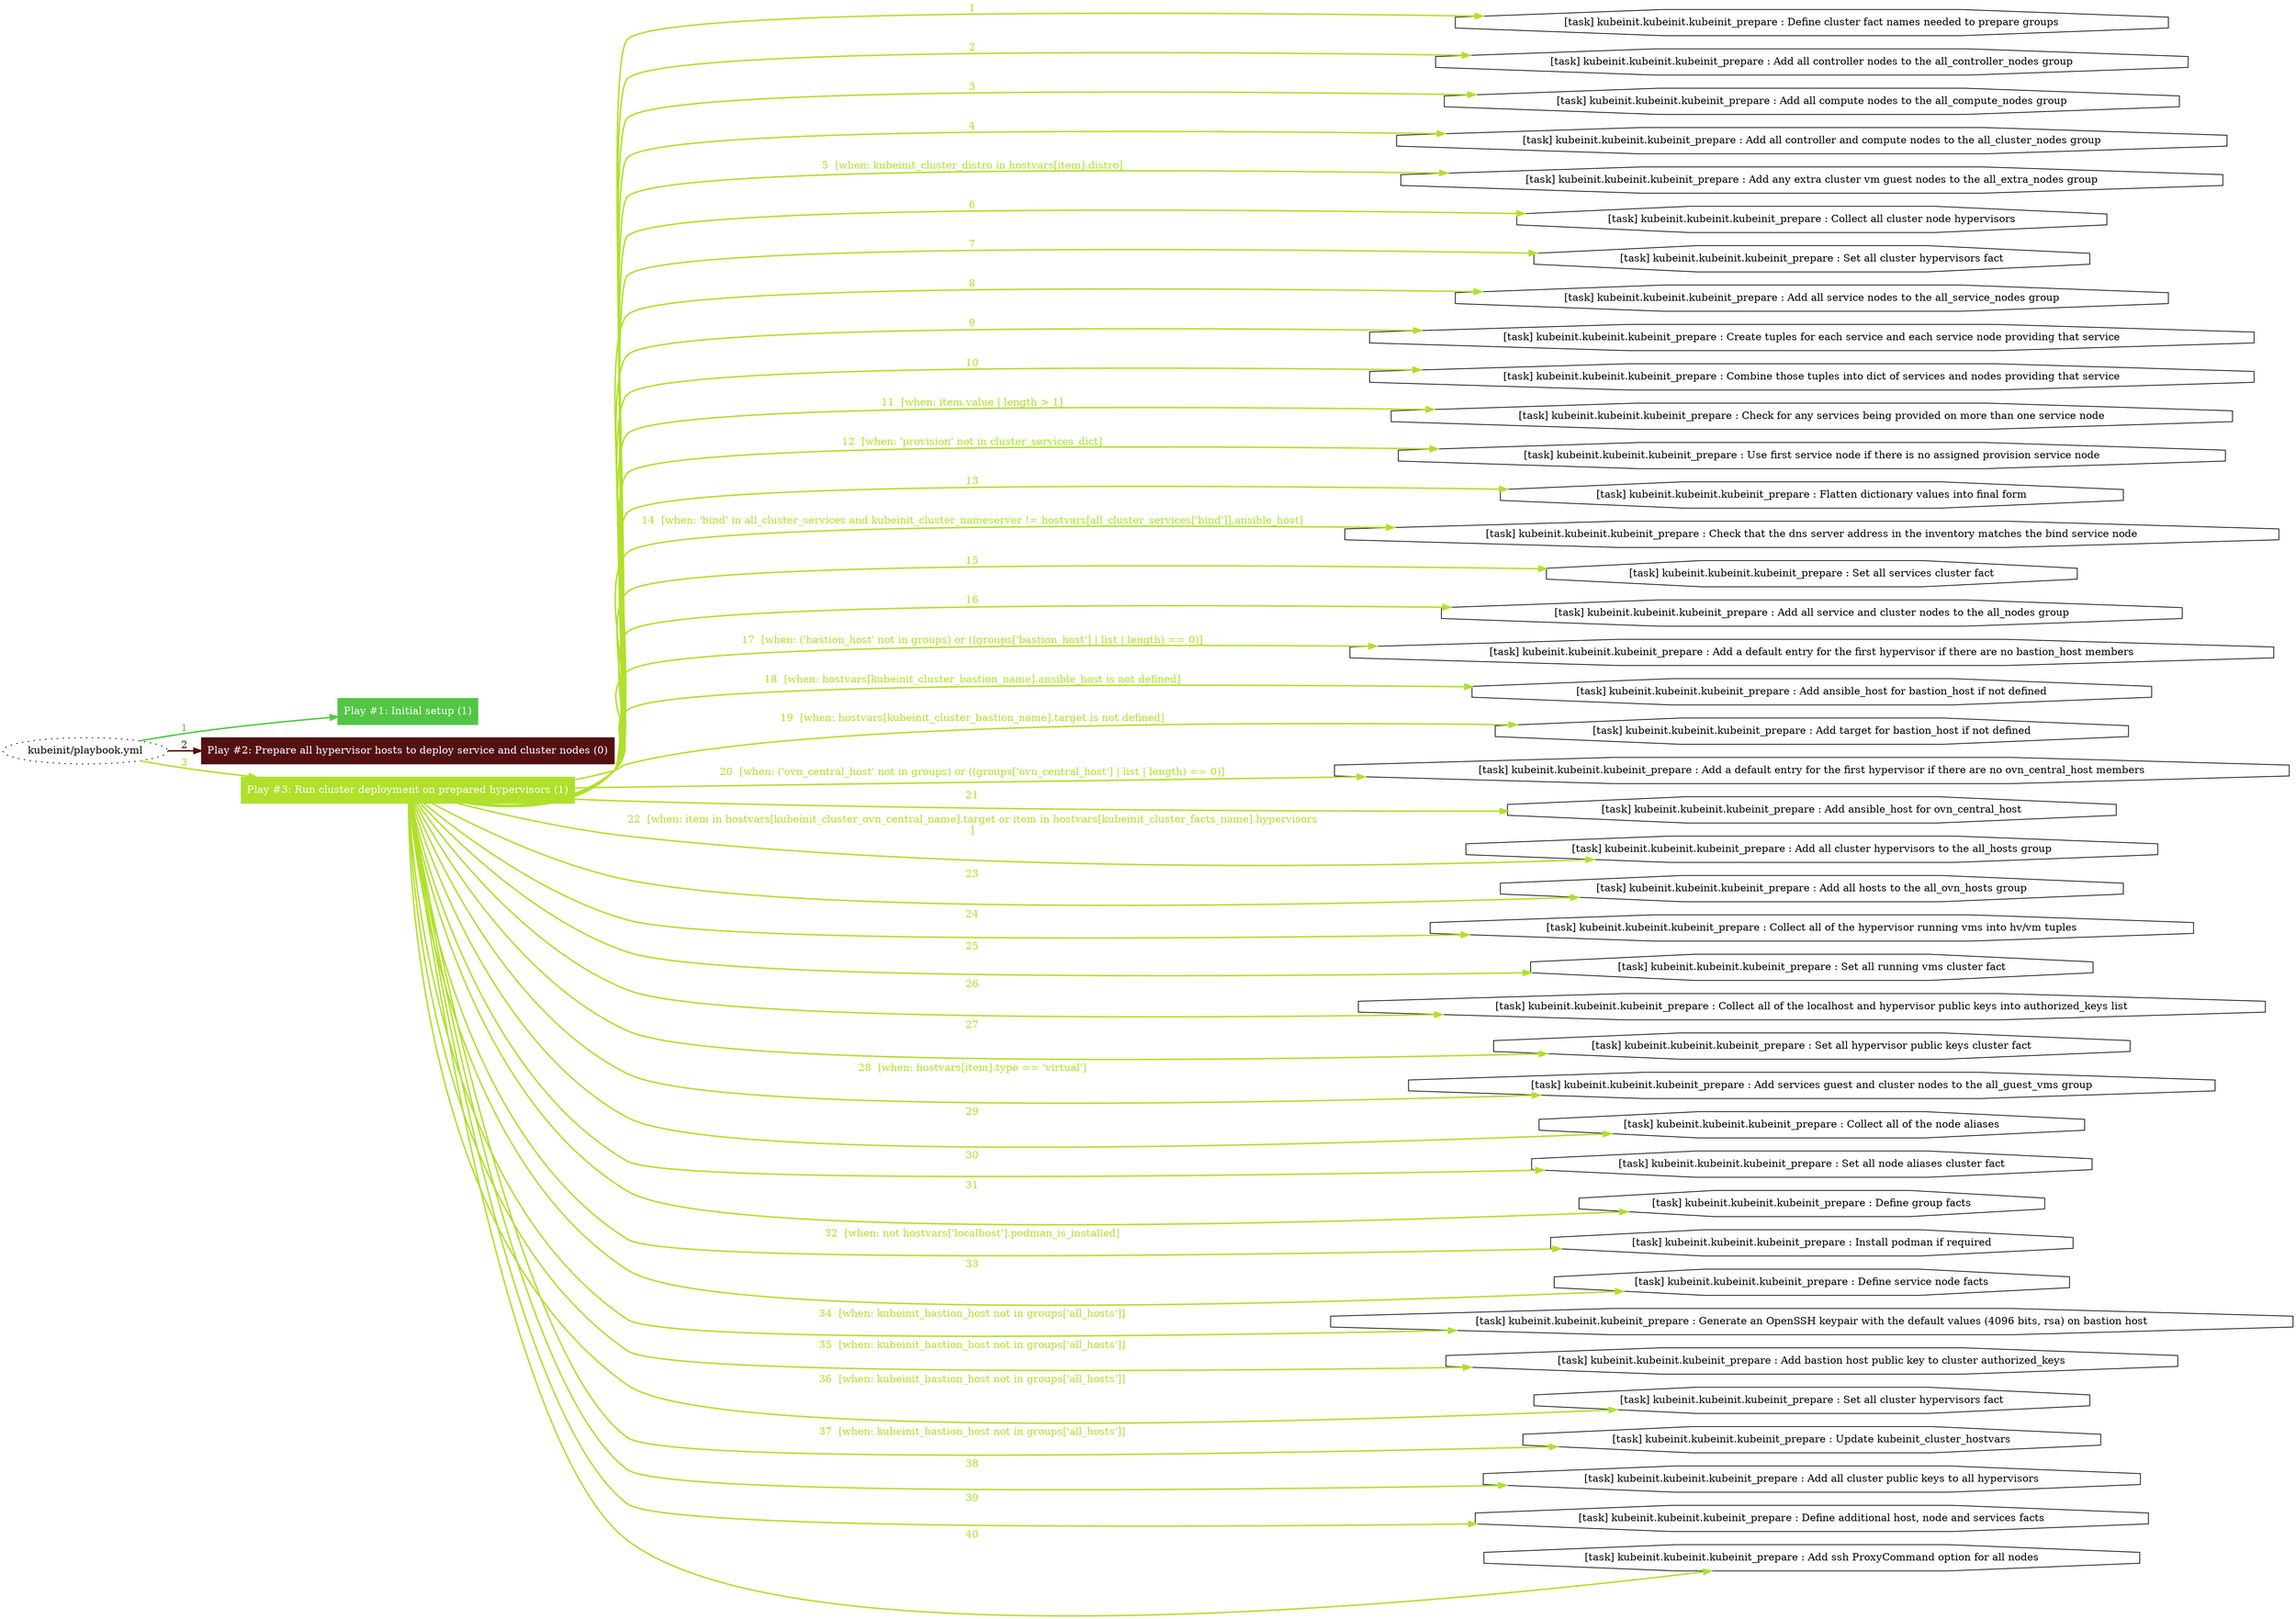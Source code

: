digraph "kubeinit/playbook.yml "{
	graph [concentrate=true ordering=in rankdir=LR ratio=fill]
	edge [esep=5 sep=10]
	"kubeinit/playbook.yml" [id=root_node style=dotted]
	subgraph "Play #1: Initial setup (1) "{
		"Play #1: Initial setup (1)" [color="#52c644" fontcolor="#ffffff" id="play_f0835e42-172a-443a-95ce-f7d808db10f2" shape=box style=filled tooltip=localhost]
		"kubeinit/playbook.yml" -> "Play #1: Initial setup (1)" [label=1 color="#52c644" fontcolor="#52c644" id="edge_5ce60766-03d2-4efa-b23f-63993c437ffe" style=bold]
	}
	subgraph "Play #2: Prepare all hypervisor hosts to deploy service and cluster nodes (0) "{
		"Play #2: Prepare all hypervisor hosts to deploy service and cluster nodes (0)" [color="#541112" fontcolor="#ffffff" id="play_942d471a-2d5f-4cef-b965-25813ba33e0b" shape=box style=filled tooltip=""]
		"kubeinit/playbook.yml" -> "Play #2: Prepare all hypervisor hosts to deploy service and cluster nodes (0)" [label=2 color="#541112" fontcolor="#541112" id="edge_bc1e70c4-58cb-497d-9e0c-03e694efd369" style=bold]
	}
	subgraph "Play #3: Run cluster deployment on prepared hypervisors (1) "{
		"Play #3: Run cluster deployment on prepared hypervisors (1)" [color="#afe02b" fontcolor="#ffffff" id="play_f4335eb0-b390-4809-981e-b21c1ea7fb3a" shape=box style=filled tooltip=localhost]
		"kubeinit/playbook.yml" -> "Play #3: Run cluster deployment on prepared hypervisors (1)" [label=3 color="#afe02b" fontcolor="#afe02b" id="edge_87ff2937-7a73-436c-a455-40384f11422d" style=bold]
		"task_a5806614-7ff0-4242-996b-f66f42a12f9b" [label="[task] kubeinit.kubeinit.kubeinit_prepare : Define cluster fact names needed to prepare groups" id="task_a5806614-7ff0-4242-996b-f66f42a12f9b" shape=octagon tooltip="[task] kubeinit.kubeinit.kubeinit_prepare : Define cluster fact names needed to prepare groups"]
		"Play #3: Run cluster deployment on prepared hypervisors (1)" -> "task_a5806614-7ff0-4242-996b-f66f42a12f9b" [label=1 color="#afe02b" fontcolor="#afe02b" id="edge_08cfb3eb-a59c-40bd-8ab0-26fddabae1b2" style=bold]
		"task_52aeb224-e995-40ce-940c-892b398ff796" [label="[task] kubeinit.kubeinit.kubeinit_prepare : Add all controller nodes to the all_controller_nodes group" id="task_52aeb224-e995-40ce-940c-892b398ff796" shape=octagon tooltip="[task] kubeinit.kubeinit.kubeinit_prepare : Add all controller nodes to the all_controller_nodes group"]
		"Play #3: Run cluster deployment on prepared hypervisors (1)" -> "task_52aeb224-e995-40ce-940c-892b398ff796" [label=2 color="#afe02b" fontcolor="#afe02b" id="edge_4d910502-b78b-42d7-b875-514d363cb0c3" style=bold]
		"task_416e5a1b-7467-41f2-be3f-7a4304f9d6f5" [label="[task] kubeinit.kubeinit.kubeinit_prepare : Add all compute nodes to the all_compute_nodes group" id="task_416e5a1b-7467-41f2-be3f-7a4304f9d6f5" shape=octagon tooltip="[task] kubeinit.kubeinit.kubeinit_prepare : Add all compute nodes to the all_compute_nodes group"]
		"Play #3: Run cluster deployment on prepared hypervisors (1)" -> "task_416e5a1b-7467-41f2-be3f-7a4304f9d6f5" [label=3 color="#afe02b" fontcolor="#afe02b" id="edge_d39f66a7-6a56-4ebe-92cb-404eb28a4592" style=bold]
		"task_cec17a6a-92e7-498c-b961-6e4c77864ff4" [label="[task] kubeinit.kubeinit.kubeinit_prepare : Add all controller and compute nodes to the all_cluster_nodes group" id="task_cec17a6a-92e7-498c-b961-6e4c77864ff4" shape=octagon tooltip="[task] kubeinit.kubeinit.kubeinit_prepare : Add all controller and compute nodes to the all_cluster_nodes group"]
		"Play #3: Run cluster deployment on prepared hypervisors (1)" -> "task_cec17a6a-92e7-498c-b961-6e4c77864ff4" [label=4 color="#afe02b" fontcolor="#afe02b" id="edge_5863477f-3abe-4a79-8a3c-d2e343e1827d" style=bold]
		"task_3805a3bc-1c28-4949-8fd0-f330b2de6473" [label="[task] kubeinit.kubeinit.kubeinit_prepare : Add any extra cluster vm guest nodes to the all_extra_nodes group" id="task_3805a3bc-1c28-4949-8fd0-f330b2de6473" shape=octagon tooltip="[task] kubeinit.kubeinit.kubeinit_prepare : Add any extra cluster vm guest nodes to the all_extra_nodes group"]
		"Play #3: Run cluster deployment on prepared hypervisors (1)" -> "task_3805a3bc-1c28-4949-8fd0-f330b2de6473" [label="5  [when: kubeinit_cluster_distro in hostvars[item].distro]" color="#afe02b" fontcolor="#afe02b" id="edge_512a441f-d92d-4beb-bd79-fe01d990459f" style=bold]
		"task_5b5586f5-a19c-4157-81c3-10e56bcbf45b" [label="[task] kubeinit.kubeinit.kubeinit_prepare : Collect all cluster node hypervisors" id="task_5b5586f5-a19c-4157-81c3-10e56bcbf45b" shape=octagon tooltip="[task] kubeinit.kubeinit.kubeinit_prepare : Collect all cluster node hypervisors"]
		"Play #3: Run cluster deployment on prepared hypervisors (1)" -> "task_5b5586f5-a19c-4157-81c3-10e56bcbf45b" [label=6 color="#afe02b" fontcolor="#afe02b" id="edge_579e13fe-c14e-4131-8a85-be1f9471cd77" style=bold]
		"task_db291387-d7aa-47af-8eea-d62e0867f9bc" [label="[task] kubeinit.kubeinit.kubeinit_prepare : Set all cluster hypervisors fact" id="task_db291387-d7aa-47af-8eea-d62e0867f9bc" shape=octagon tooltip="[task] kubeinit.kubeinit.kubeinit_prepare : Set all cluster hypervisors fact"]
		"Play #3: Run cluster deployment on prepared hypervisors (1)" -> "task_db291387-d7aa-47af-8eea-d62e0867f9bc" [label=7 color="#afe02b" fontcolor="#afe02b" id="edge_cbe89909-e3cc-4198-9615-e51c2e05d91a" style=bold]
		"task_bc176370-75e0-46b9-ad2e-8c80dbe5b00a" [label="[task] kubeinit.kubeinit.kubeinit_prepare : Add all service nodes to the all_service_nodes group" id="task_bc176370-75e0-46b9-ad2e-8c80dbe5b00a" shape=octagon tooltip="[task] kubeinit.kubeinit.kubeinit_prepare : Add all service nodes to the all_service_nodes group"]
		"Play #3: Run cluster deployment on prepared hypervisors (1)" -> "task_bc176370-75e0-46b9-ad2e-8c80dbe5b00a" [label=8 color="#afe02b" fontcolor="#afe02b" id="edge_a4ea545b-88c7-4bd6-b964-79c3ef05faeb" style=bold]
		"task_2781bcce-bc1f-44b4-ae37-82d762b10933" [label="[task] kubeinit.kubeinit.kubeinit_prepare : Create tuples for each service and each service node providing that service" id="task_2781bcce-bc1f-44b4-ae37-82d762b10933" shape=octagon tooltip="[task] kubeinit.kubeinit.kubeinit_prepare : Create tuples for each service and each service node providing that service"]
		"Play #3: Run cluster deployment on prepared hypervisors (1)" -> "task_2781bcce-bc1f-44b4-ae37-82d762b10933" [label=9 color="#afe02b" fontcolor="#afe02b" id="edge_e3a498e4-cc53-4d51-97cc-46a41366e688" style=bold]
		"task_75128665-a201-4d32-afc2-cbd54e0498ca" [label="[task] kubeinit.kubeinit.kubeinit_prepare : Combine those tuples into dict of services and nodes providing that service" id="task_75128665-a201-4d32-afc2-cbd54e0498ca" shape=octagon tooltip="[task] kubeinit.kubeinit.kubeinit_prepare : Combine those tuples into dict of services and nodes providing that service"]
		"Play #3: Run cluster deployment on prepared hypervisors (1)" -> "task_75128665-a201-4d32-afc2-cbd54e0498ca" [label=10 color="#afe02b" fontcolor="#afe02b" id="edge_bcb52147-d9db-41b5-9276-b3d5fcf88dde" style=bold]
		"task_03d5beab-231c-48c7-bf33-c64f681633c7" [label="[task] kubeinit.kubeinit.kubeinit_prepare : Check for any services being provided on more than one service node" id="task_03d5beab-231c-48c7-bf33-c64f681633c7" shape=octagon tooltip="[task] kubeinit.kubeinit.kubeinit_prepare : Check for any services being provided on more than one service node"]
		"Play #3: Run cluster deployment on prepared hypervisors (1)" -> "task_03d5beab-231c-48c7-bf33-c64f681633c7" [label="11  [when: item.value | length > 1]" color="#afe02b" fontcolor="#afe02b" id="edge_5c76a528-b419-480e-bc60-1a0b733c7877" style=bold]
		"task_d4f5b08b-1f3f-4b2c-ab3a-eca97e970c2d" [label="[task] kubeinit.kubeinit.kubeinit_prepare : Use first service node if there is no assigned provision service node" id="task_d4f5b08b-1f3f-4b2c-ab3a-eca97e970c2d" shape=octagon tooltip="[task] kubeinit.kubeinit.kubeinit_prepare : Use first service node if there is no assigned provision service node"]
		"Play #3: Run cluster deployment on prepared hypervisors (1)" -> "task_d4f5b08b-1f3f-4b2c-ab3a-eca97e970c2d" [label="12  [when: 'provision' not in cluster_services_dict]" color="#afe02b" fontcolor="#afe02b" id="edge_84151bd7-250f-4013-a4db-deb4bff9228d" style=bold]
		"task_272d858f-fac8-4333-9799-590ff1eab489" [label="[task] kubeinit.kubeinit.kubeinit_prepare : Flatten dictionary values into final form" id="task_272d858f-fac8-4333-9799-590ff1eab489" shape=octagon tooltip="[task] kubeinit.kubeinit.kubeinit_prepare : Flatten dictionary values into final form"]
		"Play #3: Run cluster deployment on prepared hypervisors (1)" -> "task_272d858f-fac8-4333-9799-590ff1eab489" [label=13 color="#afe02b" fontcolor="#afe02b" id="edge_2e358e5e-4920-48ba-8e02-d90183baf7f5" style=bold]
		"task_497e8fec-6944-4ff6-b5df-9b5b2a27ffa3" [label="[task] kubeinit.kubeinit.kubeinit_prepare : Check that the dns server address in the inventory matches the bind service node" id="task_497e8fec-6944-4ff6-b5df-9b5b2a27ffa3" shape=octagon tooltip="[task] kubeinit.kubeinit.kubeinit_prepare : Check that the dns server address in the inventory matches the bind service node"]
		"Play #3: Run cluster deployment on prepared hypervisors (1)" -> "task_497e8fec-6944-4ff6-b5df-9b5b2a27ffa3" [label="14  [when: 'bind' in all_cluster_services and kubeinit_cluster_nameserver != hostvars[all_cluster_services['bind']].ansible_host]" color="#afe02b" fontcolor="#afe02b" id="edge_6ef33542-a8f3-4749-8094-782ea28a93a2" style=bold]
		"task_1c7174e3-8a16-4a79-8dc5-48c2a5312e07" [label="[task] kubeinit.kubeinit.kubeinit_prepare : Set all services cluster fact" id="task_1c7174e3-8a16-4a79-8dc5-48c2a5312e07" shape=octagon tooltip="[task] kubeinit.kubeinit.kubeinit_prepare : Set all services cluster fact"]
		"Play #3: Run cluster deployment on prepared hypervisors (1)" -> "task_1c7174e3-8a16-4a79-8dc5-48c2a5312e07" [label=15 color="#afe02b" fontcolor="#afe02b" id="edge_9a72d55e-e3bd-473e-8708-fb739f8dde18" style=bold]
		"task_b48ee168-a11c-4534-9c02-da518737fbb0" [label="[task] kubeinit.kubeinit.kubeinit_prepare : Add all service and cluster nodes to the all_nodes group" id="task_b48ee168-a11c-4534-9c02-da518737fbb0" shape=octagon tooltip="[task] kubeinit.kubeinit.kubeinit_prepare : Add all service and cluster nodes to the all_nodes group"]
		"Play #3: Run cluster deployment on prepared hypervisors (1)" -> "task_b48ee168-a11c-4534-9c02-da518737fbb0" [label=16 color="#afe02b" fontcolor="#afe02b" id="edge_eb404730-3045-487d-82d1-21158dfad01c" style=bold]
		"task_cb758a5e-dea1-4506-8b5e-15ccd1803a99" [label="[task] kubeinit.kubeinit.kubeinit_prepare : Add a default entry for the first hypervisor if there are no bastion_host members" id="task_cb758a5e-dea1-4506-8b5e-15ccd1803a99" shape=octagon tooltip="[task] kubeinit.kubeinit.kubeinit_prepare : Add a default entry for the first hypervisor if there are no bastion_host members"]
		"Play #3: Run cluster deployment on prepared hypervisors (1)" -> "task_cb758a5e-dea1-4506-8b5e-15ccd1803a99" [label="17  [when: ('bastion_host' not in groups) or ((groups['bastion_host'] | list | length) == 0)]" color="#afe02b" fontcolor="#afe02b" id="edge_1a84a5c1-4837-4c3f-841f-e98029859c1f" style=bold]
		"task_a3a5ed18-6a40-4cc1-b59c-3f804d430ba0" [label="[task] kubeinit.kubeinit.kubeinit_prepare : Add ansible_host for bastion_host if not defined" id="task_a3a5ed18-6a40-4cc1-b59c-3f804d430ba0" shape=octagon tooltip="[task] kubeinit.kubeinit.kubeinit_prepare : Add ansible_host for bastion_host if not defined"]
		"Play #3: Run cluster deployment on prepared hypervisors (1)" -> "task_a3a5ed18-6a40-4cc1-b59c-3f804d430ba0" [label="18  [when: hostvars[kubeinit_cluster_bastion_name].ansible_host is not defined]" color="#afe02b" fontcolor="#afe02b" id="edge_ad777bf3-03dd-406c-a0d2-c19b5315842a" style=bold]
		"task_58556ef8-f8e9-4e93-b1de-7410461b2141" [label="[task] kubeinit.kubeinit.kubeinit_prepare : Add target for bastion_host if not defined" id="task_58556ef8-f8e9-4e93-b1de-7410461b2141" shape=octagon tooltip="[task] kubeinit.kubeinit.kubeinit_prepare : Add target for bastion_host if not defined"]
		"Play #3: Run cluster deployment on prepared hypervisors (1)" -> "task_58556ef8-f8e9-4e93-b1de-7410461b2141" [label="19  [when: hostvars[kubeinit_cluster_bastion_name].target is not defined]" color="#afe02b" fontcolor="#afe02b" id="edge_589ae231-8522-4706-913d-cf123bde2712" style=bold]
		"task_5139ff14-7cb3-43a4-bb32-469b8fc275e6" [label="[task] kubeinit.kubeinit.kubeinit_prepare : Add a default entry for the first hypervisor if there are no ovn_central_host members" id="task_5139ff14-7cb3-43a4-bb32-469b8fc275e6" shape=octagon tooltip="[task] kubeinit.kubeinit.kubeinit_prepare : Add a default entry for the first hypervisor if there are no ovn_central_host members"]
		"Play #3: Run cluster deployment on prepared hypervisors (1)" -> "task_5139ff14-7cb3-43a4-bb32-469b8fc275e6" [label="20  [when: ('ovn_central_host' not in groups) or ((groups['ovn_central_host'] | list | length) == 0)]" color="#afe02b" fontcolor="#afe02b" id="edge_dec48960-7781-4f6f-a2ee-9f8407f7d2d5" style=bold]
		"task_bbe7bb58-6510-403d-8e80-350a291252c7" [label="[task] kubeinit.kubeinit.kubeinit_prepare : Add ansible_host for ovn_central_host" id="task_bbe7bb58-6510-403d-8e80-350a291252c7" shape=octagon tooltip="[task] kubeinit.kubeinit.kubeinit_prepare : Add ansible_host for ovn_central_host"]
		"Play #3: Run cluster deployment on prepared hypervisors (1)" -> "task_bbe7bb58-6510-403d-8e80-350a291252c7" [label=21 color="#afe02b" fontcolor="#afe02b" id="edge_a3c18eb0-e60c-48e1-9257-ff644cc619ec" style=bold]
		"task_f2ae80f2-81f1-4de1-b657-7df96c19febf" [label="[task] kubeinit.kubeinit.kubeinit_prepare : Add all cluster hypervisors to the all_hosts group" id="task_f2ae80f2-81f1-4de1-b657-7df96c19febf" shape=octagon tooltip="[task] kubeinit.kubeinit.kubeinit_prepare : Add all cluster hypervisors to the all_hosts group"]
		"Play #3: Run cluster deployment on prepared hypervisors (1)" -> "task_f2ae80f2-81f1-4de1-b657-7df96c19febf" [label="22  [when: item in hostvars[kubeinit_cluster_ovn_central_name].target or item in hostvars[kubeinit_cluster_facts_name].hypervisors
]" color="#afe02b" fontcolor="#afe02b" id="edge_3575b790-1b81-4d14-8b4b-bc487962f767" style=bold]
		"task_c9bfd5e0-66df-4ae1-a273-d1e57077cb56" [label="[task] kubeinit.kubeinit.kubeinit_prepare : Add all hosts to the all_ovn_hosts group" id="task_c9bfd5e0-66df-4ae1-a273-d1e57077cb56" shape=octagon tooltip="[task] kubeinit.kubeinit.kubeinit_prepare : Add all hosts to the all_ovn_hosts group"]
		"Play #3: Run cluster deployment on prepared hypervisors (1)" -> "task_c9bfd5e0-66df-4ae1-a273-d1e57077cb56" [label=23 color="#afe02b" fontcolor="#afe02b" id="edge_5f22a5cc-3f34-4677-8ace-c4000de7e1cb" style=bold]
		"task_fd9b6862-426d-4101-8877-8574cb053a78" [label="[task] kubeinit.kubeinit.kubeinit_prepare : Collect all of the hypervisor running vms into hv/vm tuples" id="task_fd9b6862-426d-4101-8877-8574cb053a78" shape=octagon tooltip="[task] kubeinit.kubeinit.kubeinit_prepare : Collect all of the hypervisor running vms into hv/vm tuples"]
		"Play #3: Run cluster deployment on prepared hypervisors (1)" -> "task_fd9b6862-426d-4101-8877-8574cb053a78" [label=24 color="#afe02b" fontcolor="#afe02b" id="edge_4b50b253-f0f4-411b-92c8-cc466c29c37f" style=bold]
		"task_9f70aa6d-58c3-4215-b48f-7e6c8957bc37" [label="[task] kubeinit.kubeinit.kubeinit_prepare : Set all running vms cluster fact" id="task_9f70aa6d-58c3-4215-b48f-7e6c8957bc37" shape=octagon tooltip="[task] kubeinit.kubeinit.kubeinit_prepare : Set all running vms cluster fact"]
		"Play #3: Run cluster deployment on prepared hypervisors (1)" -> "task_9f70aa6d-58c3-4215-b48f-7e6c8957bc37" [label=25 color="#afe02b" fontcolor="#afe02b" id="edge_8e429262-978a-4ea0-9d7d-d479337d6fa8" style=bold]
		"task_9d0e1ef4-6e53-453f-acef-fcd85421a391" [label="[task] kubeinit.kubeinit.kubeinit_prepare : Collect all of the localhost and hypervisor public keys into authorized_keys list" id="task_9d0e1ef4-6e53-453f-acef-fcd85421a391" shape=octagon tooltip="[task] kubeinit.kubeinit.kubeinit_prepare : Collect all of the localhost and hypervisor public keys into authorized_keys list"]
		"Play #3: Run cluster deployment on prepared hypervisors (1)" -> "task_9d0e1ef4-6e53-453f-acef-fcd85421a391" [label=26 color="#afe02b" fontcolor="#afe02b" id="edge_ef544a85-be33-4aea-94dc-e55e764b8ffd" style=bold]
		"task_7e216dc7-ee08-4c9b-b4a4-36903c8b7eef" [label="[task] kubeinit.kubeinit.kubeinit_prepare : Set all hypervisor public keys cluster fact" id="task_7e216dc7-ee08-4c9b-b4a4-36903c8b7eef" shape=octagon tooltip="[task] kubeinit.kubeinit.kubeinit_prepare : Set all hypervisor public keys cluster fact"]
		"Play #3: Run cluster deployment on prepared hypervisors (1)" -> "task_7e216dc7-ee08-4c9b-b4a4-36903c8b7eef" [label=27 color="#afe02b" fontcolor="#afe02b" id="edge_d55e8038-3714-4454-8a5b-2c098d2ec850" style=bold]
		"task_57085911-bb01-4c69-8280-06bdb67c9ec8" [label="[task] kubeinit.kubeinit.kubeinit_prepare : Add services guest and cluster nodes to the all_guest_vms group" id="task_57085911-bb01-4c69-8280-06bdb67c9ec8" shape=octagon tooltip="[task] kubeinit.kubeinit.kubeinit_prepare : Add services guest and cluster nodes to the all_guest_vms group"]
		"Play #3: Run cluster deployment on prepared hypervisors (1)" -> "task_57085911-bb01-4c69-8280-06bdb67c9ec8" [label="28  [when: hostvars[item].type == 'virtual']" color="#afe02b" fontcolor="#afe02b" id="edge_b4b59a0e-c193-4338-ad4f-7a9942a7c812" style=bold]
		"task_4fe4efc4-6ad2-4c16-8ce0-9473e64a7796" [label="[task] kubeinit.kubeinit.kubeinit_prepare : Collect all of the node aliases" id="task_4fe4efc4-6ad2-4c16-8ce0-9473e64a7796" shape=octagon tooltip="[task] kubeinit.kubeinit.kubeinit_prepare : Collect all of the node aliases"]
		"Play #3: Run cluster deployment on prepared hypervisors (1)" -> "task_4fe4efc4-6ad2-4c16-8ce0-9473e64a7796" [label=29 color="#afe02b" fontcolor="#afe02b" id="edge_d753619d-0618-41d6-9c02-28cd2744c094" style=bold]
		"task_b48ad2e8-2ce2-4fc9-995e-b682f0da6cf4" [label="[task] kubeinit.kubeinit.kubeinit_prepare : Set all node aliases cluster fact" id="task_b48ad2e8-2ce2-4fc9-995e-b682f0da6cf4" shape=octagon tooltip="[task] kubeinit.kubeinit.kubeinit_prepare : Set all node aliases cluster fact"]
		"Play #3: Run cluster deployment on prepared hypervisors (1)" -> "task_b48ad2e8-2ce2-4fc9-995e-b682f0da6cf4" [label=30 color="#afe02b" fontcolor="#afe02b" id="edge_ad91aea7-c266-4155-a764-22110646af5d" style=bold]
		"task_4a2b43ce-23a0-4bac-923d-9ad8bb576c48" [label="[task] kubeinit.kubeinit.kubeinit_prepare : Define group facts" id="task_4a2b43ce-23a0-4bac-923d-9ad8bb576c48" shape=octagon tooltip="[task] kubeinit.kubeinit.kubeinit_prepare : Define group facts"]
		"Play #3: Run cluster deployment on prepared hypervisors (1)" -> "task_4a2b43ce-23a0-4bac-923d-9ad8bb576c48" [label=31 color="#afe02b" fontcolor="#afe02b" id="edge_e9921514-9bb1-445a-9d3f-dd100c06e11d" style=bold]
		"task_f67cb01d-3582-420c-b97c-0ad9143f9949" [label="[task] kubeinit.kubeinit.kubeinit_prepare : Install podman if required" id="task_f67cb01d-3582-420c-b97c-0ad9143f9949" shape=octagon tooltip="[task] kubeinit.kubeinit.kubeinit_prepare : Install podman if required"]
		"Play #3: Run cluster deployment on prepared hypervisors (1)" -> "task_f67cb01d-3582-420c-b97c-0ad9143f9949" [label="32  [when: not hostvars['localhost'].podman_is_installed]" color="#afe02b" fontcolor="#afe02b" id="edge_badcdb8f-8751-419c-b478-1679b3c45d31" style=bold]
		"task_f40f54f6-85ff-4879-935f-598994f3ddf1" [label="[task] kubeinit.kubeinit.kubeinit_prepare : Define service node facts" id="task_f40f54f6-85ff-4879-935f-598994f3ddf1" shape=octagon tooltip="[task] kubeinit.kubeinit.kubeinit_prepare : Define service node facts"]
		"Play #3: Run cluster deployment on prepared hypervisors (1)" -> "task_f40f54f6-85ff-4879-935f-598994f3ddf1" [label=33 color="#afe02b" fontcolor="#afe02b" id="edge_7aab0895-d49c-4c9c-a7fc-5f12c7aa44bd" style=bold]
		"task_6edda9c9-b625-4167-8b9e-e01eedb1ceb2" [label="[task] kubeinit.kubeinit.kubeinit_prepare : Generate an OpenSSH keypair with the default values (4096 bits, rsa) on bastion host" id="task_6edda9c9-b625-4167-8b9e-e01eedb1ceb2" shape=octagon tooltip="[task] kubeinit.kubeinit.kubeinit_prepare : Generate an OpenSSH keypair with the default values (4096 bits, rsa) on bastion host"]
		"Play #3: Run cluster deployment on prepared hypervisors (1)" -> "task_6edda9c9-b625-4167-8b9e-e01eedb1ceb2" [label="34  [when: kubeinit_bastion_host not in groups['all_hosts']]" color="#afe02b" fontcolor="#afe02b" id="edge_e906850f-3037-44e1-8e6e-fa0c0521d01f" style=bold]
		"task_0c19795c-c47e-4c18-9ba1-a6eceaa50509" [label="[task] kubeinit.kubeinit.kubeinit_prepare : Add bastion host public key to cluster authorized_keys" id="task_0c19795c-c47e-4c18-9ba1-a6eceaa50509" shape=octagon tooltip="[task] kubeinit.kubeinit.kubeinit_prepare : Add bastion host public key to cluster authorized_keys"]
		"Play #3: Run cluster deployment on prepared hypervisors (1)" -> "task_0c19795c-c47e-4c18-9ba1-a6eceaa50509" [label="35  [when: kubeinit_bastion_host not in groups['all_hosts']]" color="#afe02b" fontcolor="#afe02b" id="edge_3657939e-f1a7-4202-bfd1-9cd38bfcaff8" style=bold]
		"task_0018fc42-9799-468f-bcb6-87d215c2a3bc" [label="[task] kubeinit.kubeinit.kubeinit_prepare : Set all cluster hypervisors fact" id="task_0018fc42-9799-468f-bcb6-87d215c2a3bc" shape=octagon tooltip="[task] kubeinit.kubeinit.kubeinit_prepare : Set all cluster hypervisors fact"]
		"Play #3: Run cluster deployment on prepared hypervisors (1)" -> "task_0018fc42-9799-468f-bcb6-87d215c2a3bc" [label="36  [when: kubeinit_bastion_host not in groups['all_hosts']]" color="#afe02b" fontcolor="#afe02b" id="edge_bc8c8f54-913e-46e5-9eee-9e6dec4aed4c" style=bold]
		"task_24298adf-900f-4225-9fde-212a0c09fb33" [label="[task] kubeinit.kubeinit.kubeinit_prepare : Update kubeinit_cluster_hostvars" id="task_24298adf-900f-4225-9fde-212a0c09fb33" shape=octagon tooltip="[task] kubeinit.kubeinit.kubeinit_prepare : Update kubeinit_cluster_hostvars"]
		"Play #3: Run cluster deployment on prepared hypervisors (1)" -> "task_24298adf-900f-4225-9fde-212a0c09fb33" [label="37  [when: kubeinit_bastion_host not in groups['all_hosts']]" color="#afe02b" fontcolor="#afe02b" id="edge_7118785b-f80e-4670-a640-483a0917003f" style=bold]
		"task_5bc71731-bfa6-46cd-871a-2772a6ca93c3" [label="[task] kubeinit.kubeinit.kubeinit_prepare : Add all cluster public keys to all hypervisors" id="task_5bc71731-bfa6-46cd-871a-2772a6ca93c3" shape=octagon tooltip="[task] kubeinit.kubeinit.kubeinit_prepare : Add all cluster public keys to all hypervisors"]
		"Play #3: Run cluster deployment on prepared hypervisors (1)" -> "task_5bc71731-bfa6-46cd-871a-2772a6ca93c3" [label=38 color="#afe02b" fontcolor="#afe02b" id="edge_b1a78e46-2beb-4da1-8220-9f3ef6dd5025" style=bold]
		"task_6f1805e1-8efe-49e7-acb0-5dd46b192af1" [label="[task] kubeinit.kubeinit.kubeinit_prepare : Define additional host, node and services facts" id="task_6f1805e1-8efe-49e7-acb0-5dd46b192af1" shape=octagon tooltip="[task] kubeinit.kubeinit.kubeinit_prepare : Define additional host, node and services facts"]
		"Play #3: Run cluster deployment on prepared hypervisors (1)" -> "task_6f1805e1-8efe-49e7-acb0-5dd46b192af1" [label=39 color="#afe02b" fontcolor="#afe02b" id="edge_0d77f04c-1b59-4c54-a81f-93c90c4f3e71" style=bold]
		"task_f7a4a6e6-fd67-4b70-9f8a-8027a0416b04" [label="[task] kubeinit.kubeinit.kubeinit_prepare : Add ssh ProxyCommand option for all nodes" id="task_f7a4a6e6-fd67-4b70-9f8a-8027a0416b04" shape=octagon tooltip="[task] kubeinit.kubeinit.kubeinit_prepare : Add ssh ProxyCommand option for all nodes"]
		"Play #3: Run cluster deployment on prepared hypervisors (1)" -> "task_f7a4a6e6-fd67-4b70-9f8a-8027a0416b04" [label=40 color="#afe02b" fontcolor="#afe02b" id="edge_5be9459c-4999-46a8-89c5-0281710422f1" style=bold]
	}
}
